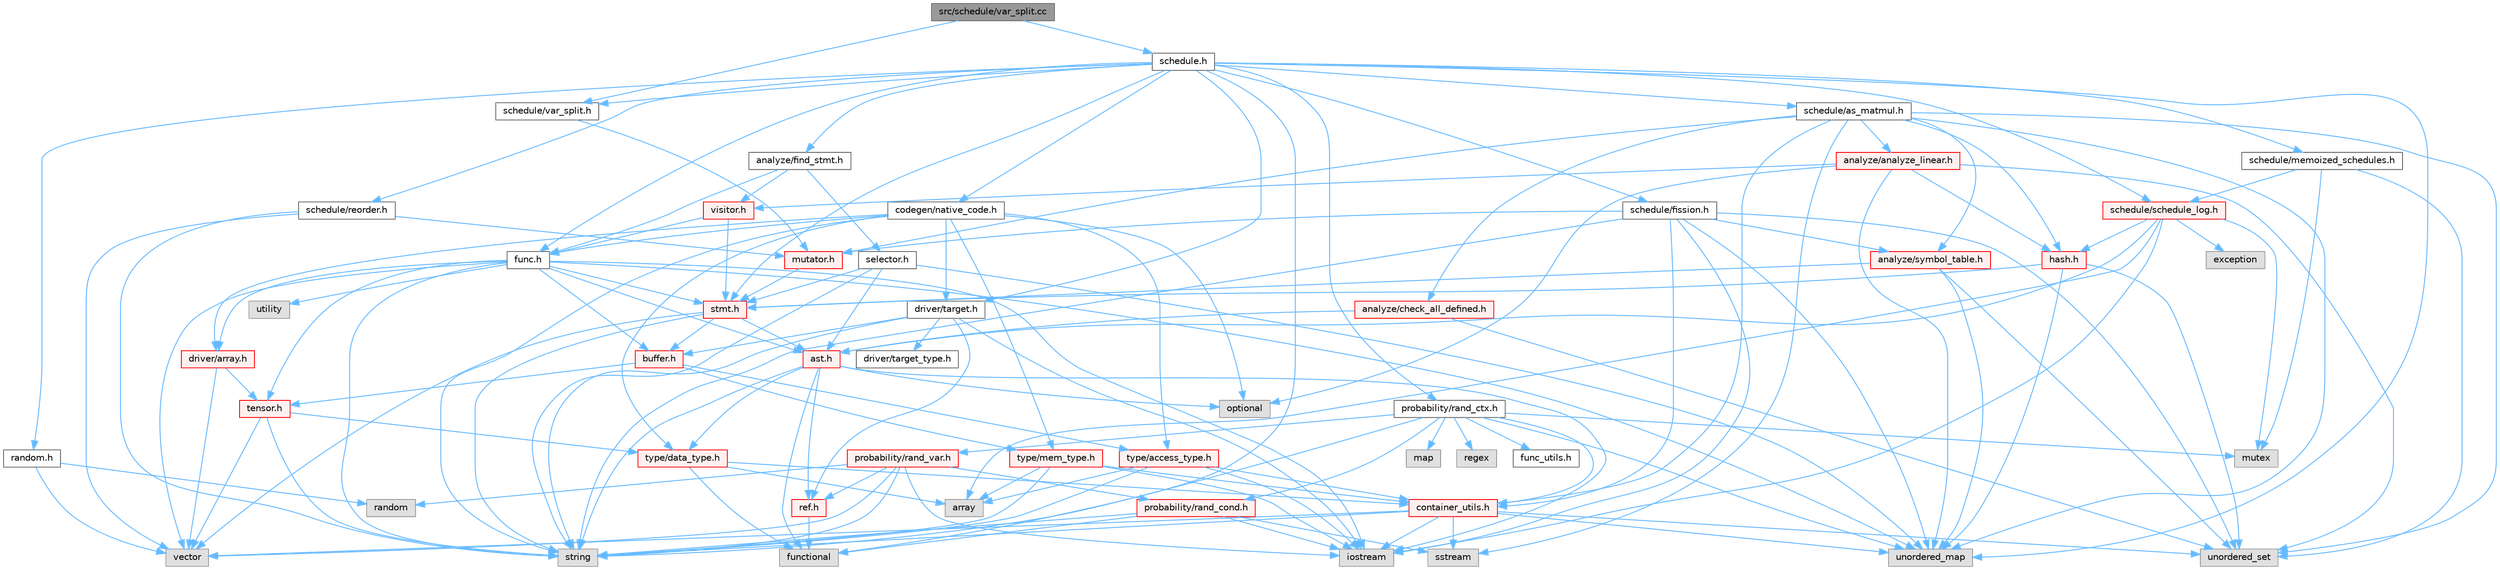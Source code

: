 digraph "src/schedule/var_split.cc"
{
 // LATEX_PDF_SIZE
  bgcolor="transparent";
  edge [fontname=Helvetica,fontsize=10,labelfontname=Helvetica,labelfontsize=10];
  node [fontname=Helvetica,fontsize=10,shape=box,height=0.2,width=0.4];
  Node1 [label="src/schedule/var_split.cc",height=0.2,width=0.4,color="gray40", fillcolor="grey60", style="filled", fontcolor="black",tooltip=" "];
  Node1 -> Node2 [color="steelblue1",style="solid"];
  Node2 [label="schedule.h",height=0.2,width=0.4,color="grey40", fillcolor="white", style="filled",URL="$schedule_8h.html",tooltip=" "];
  Node2 -> Node3 [color="steelblue1",style="solid"];
  Node3 [label="functional",height=0.2,width=0.4,color="grey60", fillcolor="#E0E0E0", style="filled",tooltip=" "];
  Node2 -> Node4 [color="steelblue1",style="solid"];
  Node4 [label="unordered_map",height=0.2,width=0.4,color="grey60", fillcolor="#E0E0E0", style="filled",tooltip=" "];
  Node2 -> Node5 [color="steelblue1",style="solid"];
  Node5 [label="analyze/find_stmt.h",height=0.2,width=0.4,color="grey40", fillcolor="white", style="filled",URL="$find__stmt_8h.html",tooltip=" "];
  Node5 -> Node6 [color="steelblue1",style="solid"];
  Node6 [label="func.h",height=0.2,width=0.4,color="grey40", fillcolor="white", style="filled",URL="$func_8h.html",tooltip=" "];
  Node6 -> Node7 [color="steelblue1",style="solid"];
  Node7 [label="iostream",height=0.2,width=0.4,color="grey60", fillcolor="#E0E0E0", style="filled",tooltip=" "];
  Node6 -> Node8 [color="steelblue1",style="solid"];
  Node8 [label="string",height=0.2,width=0.4,color="grey60", fillcolor="#E0E0E0", style="filled",tooltip=" "];
  Node6 -> Node4 [color="steelblue1",style="solid"];
  Node6 -> Node9 [color="steelblue1",style="solid"];
  Node9 [label="utility",height=0.2,width=0.4,color="grey60", fillcolor="#E0E0E0", style="filled",tooltip=" "];
  Node6 -> Node10 [color="steelblue1",style="solid"];
  Node10 [label="vector",height=0.2,width=0.4,color="grey60", fillcolor="#E0E0E0", style="filled",tooltip=" "];
  Node6 -> Node11 [color="steelblue1",style="solid"];
  Node11 [label="ast.h",height=0.2,width=0.4,color="red", fillcolor="#FFF0F0", style="filled",URL="$ast_8h.html",tooltip=" "];
  Node11 -> Node3 [color="steelblue1",style="solid"];
  Node11 -> Node7 [color="steelblue1",style="solid"];
  Node11 -> Node13 [color="steelblue1",style="solid"];
  Node13 [label="optional",height=0.2,width=0.4,color="grey60", fillcolor="#E0E0E0", style="filled",tooltip=" "];
  Node11 -> Node8 [color="steelblue1",style="solid"];
  Node11 -> Node20 [color="steelblue1",style="solid"];
  Node20 [label="ref.h",height=0.2,width=0.4,color="red", fillcolor="#FFF0F0", style="filled",URL="$ref_8h.html",tooltip=" "];
  Node20 -> Node3 [color="steelblue1",style="solid"];
  Node11 -> Node31 [color="steelblue1",style="solid"];
  Node31 [label="type/data_type.h",height=0.2,width=0.4,color="red", fillcolor="#FFF0F0", style="filled",URL="$data__type_8h.html",tooltip=" "];
  Node31 -> Node32 [color="steelblue1",style="solid"];
  Node32 [label="array",height=0.2,width=0.4,color="grey60", fillcolor="#E0E0E0", style="filled",tooltip=" "];
  Node31 -> Node3 [color="steelblue1",style="solid"];
  Node31 -> Node33 [color="steelblue1",style="solid"];
  Node33 [label="container_utils.h",height=0.2,width=0.4,color="red", fillcolor="#FFF0F0", style="filled",URL="$container__utils_8h.html",tooltip=" "];
  Node33 -> Node7 [color="steelblue1",style="solid"];
  Node33 -> Node29 [color="steelblue1",style="solid"];
  Node29 [label="sstream",height=0.2,width=0.4,color="grey60", fillcolor="#E0E0E0", style="filled",tooltip=" "];
  Node33 -> Node8 [color="steelblue1",style="solid"];
  Node33 -> Node4 [color="steelblue1",style="solid"];
  Node33 -> Node18 [color="steelblue1",style="solid"];
  Node18 [label="unordered_set",height=0.2,width=0.4,color="grey60", fillcolor="#E0E0E0", style="filled",tooltip=" "];
  Node33 -> Node10 [color="steelblue1",style="solid"];
  Node6 -> Node40 [color="steelblue1",style="solid"];
  Node40 [label="buffer.h",height=0.2,width=0.4,color="red", fillcolor="#FFF0F0", style="filled",URL="$buffer_8h.html",tooltip=" "];
  Node40 -> Node41 [color="steelblue1",style="solid"];
  Node41 [label="tensor.h",height=0.2,width=0.4,color="red", fillcolor="#FFF0F0", style="filled",URL="$tensor_8h.html",tooltip=" "];
  Node41 -> Node8 [color="steelblue1",style="solid"];
  Node41 -> Node10 [color="steelblue1",style="solid"];
  Node41 -> Node31 [color="steelblue1",style="solid"];
  Node40 -> Node43 [color="steelblue1",style="solid"];
  Node43 [label="type/access_type.h",height=0.2,width=0.4,color="red", fillcolor="#FFF0F0", style="filled",URL="$access__type_8h.html",tooltip=" "];
  Node43 -> Node32 [color="steelblue1",style="solid"];
  Node43 -> Node7 [color="steelblue1",style="solid"];
  Node43 -> Node8 [color="steelblue1",style="solid"];
  Node43 -> Node33 [color="steelblue1",style="solid"];
  Node40 -> Node44 [color="steelblue1",style="solid"];
  Node44 [label="type/mem_type.h",height=0.2,width=0.4,color="red", fillcolor="#FFF0F0", style="filled",URL="$mem__type_8h.html",tooltip=" "];
  Node44 -> Node32 [color="steelblue1",style="solid"];
  Node44 -> Node7 [color="steelblue1",style="solid"];
  Node44 -> Node8 [color="steelblue1",style="solid"];
  Node44 -> Node33 [color="steelblue1",style="solid"];
  Node6 -> Node45 [color="steelblue1",style="solid"];
  Node45 [label="driver/array.h",height=0.2,width=0.4,color="red", fillcolor="#FFF0F0", style="filled",URL="$array_8h.html",tooltip=" "];
  Node45 -> Node10 [color="steelblue1",style="solid"];
  Node45 -> Node41 [color="steelblue1",style="solid"];
  Node6 -> Node49 [color="steelblue1",style="solid"];
  Node49 [label="stmt.h",height=0.2,width=0.4,color="red", fillcolor="#FFF0F0", style="filled",URL="$stmt_8h.html",tooltip=" "];
  Node49 -> Node8 [color="steelblue1",style="solid"];
  Node49 -> Node10 [color="steelblue1",style="solid"];
  Node49 -> Node11 [color="steelblue1",style="solid"];
  Node49 -> Node40 [color="steelblue1",style="solid"];
  Node6 -> Node41 [color="steelblue1",style="solid"];
  Node5 -> Node55 [color="steelblue1",style="solid"];
  Node55 [label="selector.h",height=0.2,width=0.4,color="grey40", fillcolor="white", style="filled",URL="$selector_8h.html",tooltip=" "];
  Node55 -> Node8 [color="steelblue1",style="solid"];
  Node55 -> Node4 [color="steelblue1",style="solid"];
  Node55 -> Node11 [color="steelblue1",style="solid"];
  Node55 -> Node49 [color="steelblue1",style="solid"];
  Node5 -> Node56 [color="steelblue1",style="solid"];
  Node56 [label="visitor.h",height=0.2,width=0.4,color="red", fillcolor="#FFF0F0", style="filled",URL="$visitor_8h.html",tooltip=" "];
  Node56 -> Node6 [color="steelblue1",style="solid"];
  Node56 -> Node49 [color="steelblue1",style="solid"];
  Node2 -> Node61 [color="steelblue1",style="solid"];
  Node61 [label="codegen/native_code.h",height=0.2,width=0.4,color="grey40", fillcolor="white", style="filled",URL="$native__code_8h.html",tooltip=" "];
  Node61 -> Node13 [color="steelblue1",style="solid"];
  Node61 -> Node8 [color="steelblue1",style="solid"];
  Node61 -> Node45 [color="steelblue1",style="solid"];
  Node61 -> Node47 [color="steelblue1",style="solid"];
  Node47 [label="driver/target.h",height=0.2,width=0.4,color="grey40", fillcolor="white", style="filled",URL="$target_8h.html",tooltip=" "];
  Node47 -> Node7 [color="steelblue1",style="solid"];
  Node47 -> Node8 [color="steelblue1",style="solid"];
  Node47 -> Node40 [color="steelblue1",style="solid"];
  Node47 -> Node48 [color="steelblue1",style="solid"];
  Node48 [label="driver/target_type.h",height=0.2,width=0.4,color="grey40", fillcolor="white", style="filled",URL="$target__type_8h.html",tooltip=" "];
  Node47 -> Node20 [color="steelblue1",style="solid"];
  Node61 -> Node6 [color="steelblue1",style="solid"];
  Node61 -> Node43 [color="steelblue1",style="solid"];
  Node61 -> Node31 [color="steelblue1",style="solid"];
  Node61 -> Node44 [color="steelblue1",style="solid"];
  Node2 -> Node47 [color="steelblue1",style="solid"];
  Node2 -> Node6 [color="steelblue1",style="solid"];
  Node2 -> Node62 [color="steelblue1",style="solid"];
  Node62 [label="probability/rand_ctx.h",height=0.2,width=0.4,color="grey40", fillcolor="white", style="filled",URL="$rand__ctx_8h.html",tooltip=" "];
  Node62 -> Node63 [color="steelblue1",style="solid"];
  Node63 [label="map",height=0.2,width=0.4,color="grey60", fillcolor="#E0E0E0", style="filled",tooltip=" "];
  Node62 -> Node59 [color="steelblue1",style="solid"];
  Node59 [label="mutex",height=0.2,width=0.4,color="grey60", fillcolor="#E0E0E0", style="filled",tooltip=" "];
  Node62 -> Node64 [color="steelblue1",style="solid"];
  Node64 [label="regex",height=0.2,width=0.4,color="grey60", fillcolor="#E0E0E0", style="filled",tooltip=" "];
  Node62 -> Node8 [color="steelblue1",style="solid"];
  Node62 -> Node4 [color="steelblue1",style="solid"];
  Node62 -> Node33 [color="steelblue1",style="solid"];
  Node62 -> Node19 [color="steelblue1",style="solid"];
  Node19 [label="func_utils.h",height=0.2,width=0.4,color="grey40", fillcolor="white", style="filled",URL="$func__utils_8h.html",tooltip=" "];
  Node62 -> Node65 [color="steelblue1",style="solid"];
  Node65 [label="probability/rand_cond.h",height=0.2,width=0.4,color="red", fillcolor="#FFF0F0", style="filled",URL="$rand__cond_8h.html",tooltip=" "];
  Node65 -> Node3 [color="steelblue1",style="solid"];
  Node65 -> Node7 [color="steelblue1",style="solid"];
  Node65 -> Node29 [color="steelblue1",style="solid"];
  Node65 -> Node8 [color="steelblue1",style="solid"];
  Node62 -> Node69 [color="steelblue1",style="solid"];
  Node69 [label="probability/rand_var.h",height=0.2,width=0.4,color="red", fillcolor="#FFF0F0", style="filled",URL="$rand__var_8h.html",tooltip=" "];
  Node69 -> Node7 [color="steelblue1",style="solid"];
  Node69 -> Node70 [color="steelblue1",style="solid"];
  Node70 [label="random",height=0.2,width=0.4,color="grey60", fillcolor="#E0E0E0", style="filled",tooltip=" "];
  Node69 -> Node8 [color="steelblue1",style="solid"];
  Node69 -> Node10 [color="steelblue1",style="solid"];
  Node69 -> Node65 [color="steelblue1",style="solid"];
  Node69 -> Node20 [color="steelblue1",style="solid"];
  Node2 -> Node71 [color="steelblue1",style="solid"];
  Node71 [label="random.h",height=0.2,width=0.4,color="grey40", fillcolor="white", style="filled",URL="$random_8h.html",tooltip=" "];
  Node71 -> Node70 [color="steelblue1",style="solid"];
  Node71 -> Node10 [color="steelblue1",style="solid"];
  Node2 -> Node72 [color="steelblue1",style="solid"];
  Node72 [label="schedule/as_matmul.h",height=0.2,width=0.4,color="grey40", fillcolor="white", style="filled",URL="$as__matmul_8h.html",tooltip=" "];
  Node72 -> Node29 [color="steelblue1",style="solid"];
  Node72 -> Node4 [color="steelblue1",style="solid"];
  Node72 -> Node18 [color="steelblue1",style="solid"];
  Node72 -> Node73 [color="steelblue1",style="solid"];
  Node73 [label="analyze/analyze_linear.h",height=0.2,width=0.4,color="red", fillcolor="#FFF0F0", style="filled",URL="$analyze__linear_8h.html",tooltip=" "];
  Node73 -> Node13 [color="steelblue1",style="solid"];
  Node73 -> Node4 [color="steelblue1",style="solid"];
  Node73 -> Node18 [color="steelblue1",style="solid"];
  Node73 -> Node74 [color="steelblue1",style="solid"];
  Node74 [label="hash.h",height=0.2,width=0.4,color="red", fillcolor="#FFF0F0", style="filled",URL="$hash_8h.html",tooltip=" "];
  Node74 -> Node4 [color="steelblue1",style="solid"];
  Node74 -> Node18 [color="steelblue1",style="solid"];
  Node74 -> Node49 [color="steelblue1",style="solid"];
  Node73 -> Node56 [color="steelblue1",style="solid"];
  Node72 -> Node77 [color="steelblue1",style="solid"];
  Node77 [label="analyze/check_all_defined.h",height=0.2,width=0.4,color="red", fillcolor="#FFF0F0", style="filled",URL="$check__all__defined_8h.html",tooltip=" "];
  Node77 -> Node18 [color="steelblue1",style="solid"];
  Node77 -> Node11 [color="steelblue1",style="solid"];
  Node72 -> Node78 [color="steelblue1",style="solid"];
  Node78 [label="analyze/symbol_table.h",height=0.2,width=0.4,color="red", fillcolor="#FFF0F0", style="filled",URL="$symbol__table_8h.html",tooltip=" "];
  Node78 -> Node4 [color="steelblue1",style="solid"];
  Node78 -> Node18 [color="steelblue1",style="solid"];
  Node78 -> Node49 [color="steelblue1",style="solid"];
  Node72 -> Node33 [color="steelblue1",style="solid"];
  Node72 -> Node74 [color="steelblue1",style="solid"];
  Node72 -> Node80 [color="steelblue1",style="solid"];
  Node80 [label="mutator.h",height=0.2,width=0.4,color="red", fillcolor="#FFF0F0", style="filled",URL="$mutator_8h.html",tooltip=" "];
  Node80 -> Node49 [color="steelblue1",style="solid"];
  Node2 -> Node81 [color="steelblue1",style="solid"];
  Node81 [label="schedule/fission.h",height=0.2,width=0.4,color="grey40", fillcolor="white", style="filled",URL="$fission_8h.html",tooltip=" "];
  Node81 -> Node7 [color="steelblue1",style="solid"];
  Node81 -> Node8 [color="steelblue1",style="solid"];
  Node81 -> Node4 [color="steelblue1",style="solid"];
  Node81 -> Node18 [color="steelblue1",style="solid"];
  Node81 -> Node78 [color="steelblue1",style="solid"];
  Node81 -> Node33 [color="steelblue1",style="solid"];
  Node81 -> Node80 [color="steelblue1",style="solid"];
  Node2 -> Node82 [color="steelblue1",style="solid"];
  Node82 [label="schedule/memoized_schedules.h",height=0.2,width=0.4,color="grey40", fillcolor="white", style="filled",URL="$memoized__schedules_8h.html",tooltip=" "];
  Node82 -> Node59 [color="steelblue1",style="solid"];
  Node82 -> Node18 [color="steelblue1",style="solid"];
  Node82 -> Node83 [color="steelblue1",style="solid"];
  Node83 [label="schedule/schedule_log.h",height=0.2,width=0.4,color="red", fillcolor="#FFF0F0", style="filled",URL="$schedule__log_8h.html",tooltip=" "];
  Node83 -> Node32 [color="steelblue1",style="solid"];
  Node83 -> Node84 [color="steelblue1",style="solid"];
  Node84 [label="exception",height=0.2,width=0.4,color="grey60", fillcolor="#E0E0E0", style="filled",tooltip=" "];
  Node83 -> Node7 [color="steelblue1",style="solid"];
  Node83 -> Node59 [color="steelblue1",style="solid"];
  Node83 -> Node11 [color="steelblue1",style="solid"];
  Node83 -> Node74 [color="steelblue1",style="solid"];
  Node2 -> Node85 [color="steelblue1",style="solid"];
  Node85 [label="schedule/reorder.h",height=0.2,width=0.4,color="grey40", fillcolor="white", style="filled",URL="$reorder_8h.html",tooltip=" "];
  Node85 -> Node8 [color="steelblue1",style="solid"];
  Node85 -> Node10 [color="steelblue1",style="solid"];
  Node85 -> Node80 [color="steelblue1",style="solid"];
  Node2 -> Node83 [color="steelblue1",style="solid"];
  Node2 -> Node86 [color="steelblue1",style="solid"];
  Node86 [label="schedule/var_split.h",height=0.2,width=0.4,color="grey40", fillcolor="white", style="filled",URL="$var__split_8h.html",tooltip=" "];
  Node86 -> Node80 [color="steelblue1",style="solid"];
  Node2 -> Node49 [color="steelblue1",style="solid"];
  Node1 -> Node86 [color="steelblue1",style="solid"];
}

